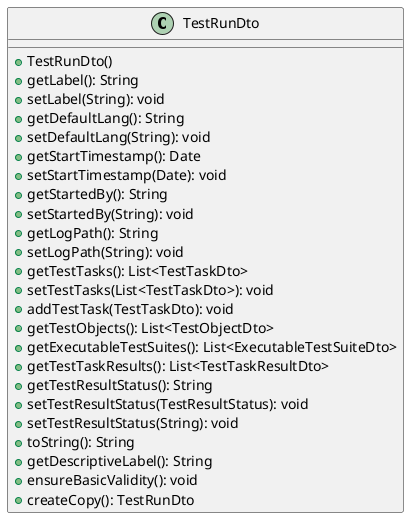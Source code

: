 @startuml

    class TestRunDto [[TestRunDto.html]] {
        +TestRunDto()
        +getLabel(): String
        +setLabel(String): void
        +getDefaultLang(): String
        +setDefaultLang(String): void
        +getStartTimestamp(): Date
        +setStartTimestamp(Date): void
        +getStartedBy(): String
        +setStartedBy(String): void
        +getLogPath(): String
        +setLogPath(String): void
        +getTestTasks(): List<TestTaskDto>
        +setTestTasks(List<TestTaskDto>): void
        +addTestTask(TestTaskDto): void
        +getTestObjects(): List<TestObjectDto>
        +getExecutableTestSuites(): List<ExecutableTestSuiteDto>
        +getTestTaskResults(): List<TestTaskResultDto>
        +getTestResultStatus(): String
        +setTestResultStatus(TestResultStatus): void
        +setTestResultStatus(String): void
        +toString(): String
        +getDescriptiveLabel(): String
        +ensureBasicValidity(): void
        +createCopy(): TestRunDto
    }

@enduml
